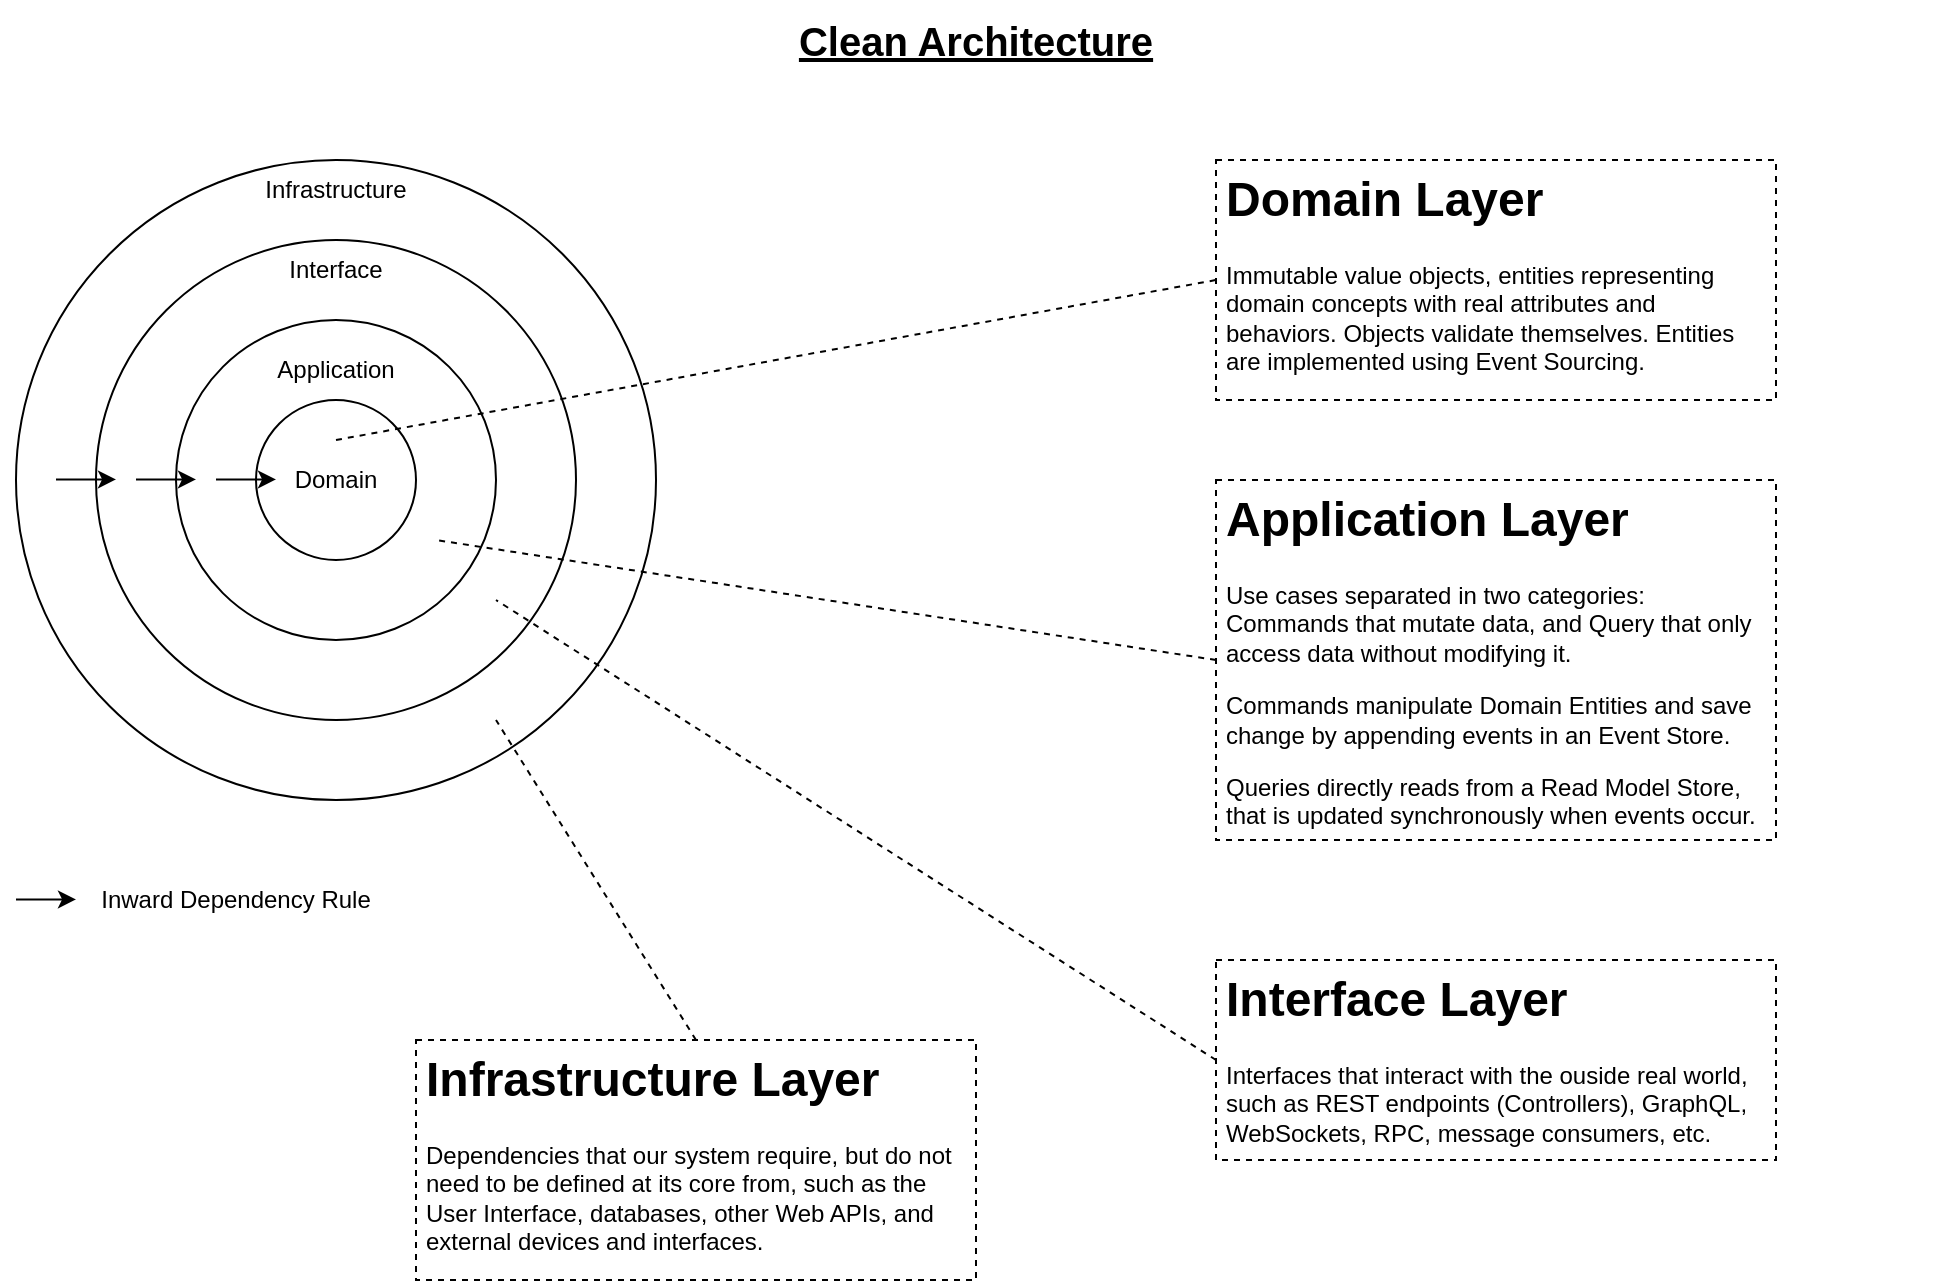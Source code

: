 <mxfile version="21.7.5" type="device" pages="2">
  <diagram name="Clean Architecture" id="S9JVjv3H8-90N14shU2X">
    <mxGraphModel dx="2058" dy="1180" grid="1" gridSize="10" guides="1" tooltips="1" connect="1" arrows="1" fold="1" page="1" pageScale="1" pageWidth="1100" pageHeight="850" math="0" shadow="0">
      <root>
        <mxCell id="0" />
        <mxCell id="1" parent="0" />
        <mxCell id="Jo8K_aWcBFUaihNxUHeg-21" value="" style="group;movable=0;resizable=0;rotatable=0;deletable=0;editable=0;locked=1;connectable=0;" parent="1" vertex="1" connectable="0">
          <mxGeometry x="80" y="120" width="320" height="320" as="geometry" />
        </mxCell>
        <mxCell id="Jo8K_aWcBFUaihNxUHeg-22" value="" style="group;movable=0;resizable=0;rotatable=0;deletable=0;editable=0;locked=1;connectable=0;" parent="Jo8K_aWcBFUaihNxUHeg-21" vertex="1" connectable="0">
          <mxGeometry width="320" height="320" as="geometry" />
        </mxCell>
        <mxCell id="Jo8K_aWcBFUaihNxUHeg-4" value="" style="ellipse;whiteSpace=wrap;html=1;aspect=fixed;container=0;movable=0;resizable=0;rotatable=0;deletable=0;editable=0;locked=1;connectable=0;" parent="Jo8K_aWcBFUaihNxUHeg-22" vertex="1">
          <mxGeometry width="320" height="320" as="geometry" />
        </mxCell>
        <mxCell id="Jo8K_aWcBFUaihNxUHeg-20" value="Infrastructure" style="text;html=1;strokeColor=none;fillColor=none;align=center;verticalAlign=middle;whiteSpace=wrap;rounded=0;movable=0;resizable=0;rotatable=0;deletable=0;editable=0;locked=1;connectable=0;" parent="Jo8K_aWcBFUaihNxUHeg-22" vertex="1">
          <mxGeometry x="80" width="160" height="30" as="geometry" />
        </mxCell>
        <mxCell id="Jo8K_aWcBFUaihNxUHeg-19" value="" style="group;movable=0;resizable=0;rotatable=0;deletable=0;editable=0;locked=1;connectable=0;" parent="Jo8K_aWcBFUaihNxUHeg-22" vertex="1" connectable="0">
          <mxGeometry x="40" y="40" width="240" height="240" as="geometry" />
        </mxCell>
        <mxCell id="Jo8K_aWcBFUaihNxUHeg-3" value="" style="ellipse;whiteSpace=wrap;html=1;aspect=fixed;container=0;movable=0;resizable=0;rotatable=0;deletable=0;editable=0;locked=1;connectable=0;" parent="Jo8K_aWcBFUaihNxUHeg-19" vertex="1">
          <mxGeometry width="240" height="240" as="geometry" />
        </mxCell>
        <mxCell id="Jo8K_aWcBFUaihNxUHeg-18" value="Interface" style="text;html=1;strokeColor=none;fillColor=none;align=center;verticalAlign=middle;whiteSpace=wrap;rounded=0;movable=0;resizable=0;rotatable=0;deletable=0;editable=0;locked=1;connectable=0;" parent="Jo8K_aWcBFUaihNxUHeg-19" vertex="1">
          <mxGeometry x="60" width="120" height="30" as="geometry" />
        </mxCell>
        <mxCell id="Jo8K_aWcBFUaihNxUHeg-17" value="" style="group;movable=0;resizable=0;rotatable=0;deletable=0;editable=0;locked=1;connectable=0;" parent="Jo8K_aWcBFUaihNxUHeg-19" vertex="1" connectable="0">
          <mxGeometry x="40" y="40" width="160" height="160" as="geometry" />
        </mxCell>
        <mxCell id="Jo8K_aWcBFUaihNxUHeg-2" value="" style="ellipse;whiteSpace=wrap;html=1;aspect=fixed;container=0;movable=0;resizable=0;rotatable=0;deletable=0;editable=0;locked=1;connectable=0;" parent="Jo8K_aWcBFUaihNxUHeg-17" vertex="1">
          <mxGeometry width="160" height="160" as="geometry" />
        </mxCell>
        <mxCell id="Jo8K_aWcBFUaihNxUHeg-16" value="Application" style="text;html=1;strokeColor=none;fillColor=none;align=center;verticalAlign=middle;whiteSpace=wrap;rounded=0;movable=0;resizable=0;rotatable=0;deletable=0;editable=0;locked=1;connectable=0;" parent="Jo8K_aWcBFUaihNxUHeg-17" vertex="1">
          <mxGeometry x="40" y="10" width="80" height="30" as="geometry" />
        </mxCell>
        <mxCell id="Jo8K_aWcBFUaihNxUHeg-1" value="Domain" style="ellipse;whiteSpace=wrap;html=1;aspect=fixed;container=0;movable=0;resizable=0;rotatable=0;deletable=0;editable=0;locked=1;connectable=0;" parent="Jo8K_aWcBFUaihNxUHeg-17" vertex="1">
          <mxGeometry x="40" y="40" width="80" height="80" as="geometry" />
        </mxCell>
        <mxCell id="Jo8K_aWcBFUaihNxUHeg-5" value="" style="endArrow=classic;html=1;rounded=0;movable=0;resizable=0;rotatable=0;deletable=0;editable=0;locked=1;connectable=0;" parent="Jo8K_aWcBFUaihNxUHeg-17" edge="1">
          <mxGeometry width="50" height="50" relative="1" as="geometry">
            <mxPoint x="20" y="79.71" as="sourcePoint" />
            <mxPoint x="50" y="79.71" as="targetPoint" />
          </mxGeometry>
        </mxCell>
        <mxCell id="Jo8K_aWcBFUaihNxUHeg-6" value="" style="endArrow=classic;html=1;rounded=0;movable=0;resizable=0;rotatable=0;deletable=0;editable=0;locked=1;connectable=0;" parent="Jo8K_aWcBFUaihNxUHeg-17" edge="1">
          <mxGeometry width="50" height="50" relative="1" as="geometry">
            <mxPoint x="-20" y="79.71" as="sourcePoint" />
            <mxPoint x="10" y="79.71" as="targetPoint" />
          </mxGeometry>
        </mxCell>
        <mxCell id="Jo8K_aWcBFUaihNxUHeg-23" value="" style="endArrow=classic;html=1;rounded=0;movable=0;resizable=0;rotatable=0;deletable=0;editable=0;locked=1;connectable=0;" parent="Jo8K_aWcBFUaihNxUHeg-19" edge="1">
          <mxGeometry width="50" height="50" relative="1" as="geometry">
            <mxPoint x="-20" y="119.71" as="sourcePoint" />
            <mxPoint x="10" y="119.71" as="targetPoint" />
          </mxGeometry>
        </mxCell>
        <mxCell id="Jo8K_aWcBFUaihNxUHeg-8" value="&lt;h1&gt;Domain Layer&lt;/h1&gt;&lt;p&gt;Immutable value objects, entities representing domain concepts with real attributes and behaviors. Objects validate themselves. Entities are implemented using Event Sourcing.&lt;/p&gt;" style="text;html=1;strokeColor=default;fillColor=none;spacing=5;spacingTop=-20;whiteSpace=wrap;overflow=hidden;rounded=0;dashed=1;movable=0;resizable=0;rotatable=0;deletable=0;editable=0;locked=1;connectable=0;" parent="1" vertex="1">
          <mxGeometry x="680" y="120" width="280" height="120" as="geometry" />
        </mxCell>
        <mxCell id="Jo8K_aWcBFUaihNxUHeg-9" value="&lt;h1&gt;Application Layer&lt;/h1&gt;&lt;p&gt;Use cases separated in two categories: Commands that mutate data, and Query that only access data without modifying it.&lt;/p&gt;&lt;p&gt;Commands manipulate Domain Entities and save change by appending events in an Event Store.&lt;/p&gt;&lt;p&gt;Queries directly reads from a Read Model Store, that is updated synchronously when events occur.&lt;/p&gt;" style="text;html=1;strokeColor=default;fillColor=none;spacing=5;spacingTop=-20;whiteSpace=wrap;overflow=hidden;rounded=0;dashed=1;movable=0;resizable=0;rotatable=0;deletable=0;editable=0;locked=1;connectable=0;" parent="1" vertex="1">
          <mxGeometry x="680" y="280" width="280" height="180" as="geometry" />
        </mxCell>
        <mxCell id="Jo8K_aWcBFUaihNxUHeg-12" value="Clean Architecture" style="text;html=1;strokeColor=none;fillColor=none;align=center;verticalAlign=middle;whiteSpace=wrap;rounded=0;fontSize=20;fontStyle=5;movable=0;resizable=0;rotatable=0;deletable=0;editable=0;locked=1;connectable=0;" parent="1" vertex="1">
          <mxGeometry x="80" y="40" width="960" height="40" as="geometry" />
        </mxCell>
        <mxCell id="Jo8K_aWcBFUaihNxUHeg-14" value="" style="endArrow=none;dashed=1;html=1;rounded=0;exitX=0;exitY=0.5;exitDx=0;exitDy=0;movable=0;resizable=0;rotatable=0;deletable=0;editable=0;locked=1;connectable=0;" parent="1" source="Jo8K_aWcBFUaihNxUHeg-9" edge="1">
          <mxGeometry width="50" height="50" relative="1" as="geometry">
            <mxPoint x="470" y="510" as="sourcePoint" />
            <mxPoint x="290" y="310" as="targetPoint" />
          </mxGeometry>
        </mxCell>
        <mxCell id="Jo8K_aWcBFUaihNxUHeg-13" value="" style="endArrow=none;dashed=1;html=1;rounded=0;entryX=0;entryY=0.5;entryDx=0;entryDy=0;movable=0;resizable=0;rotatable=0;deletable=0;editable=0;locked=1;connectable=0;" parent="1" target="Jo8K_aWcBFUaihNxUHeg-8" edge="1">
          <mxGeometry width="50" height="50" relative="1" as="geometry">
            <mxPoint x="240" y="260" as="sourcePoint" />
            <mxPoint x="580" y="380" as="targetPoint" />
          </mxGeometry>
        </mxCell>
        <mxCell id="Jo8K_aWcBFUaihNxUHeg-25" value="" style="group;movable=0;resizable=0;rotatable=0;deletable=0;editable=0;locked=1;connectable=0;" parent="1" vertex="1" connectable="0">
          <mxGeometry x="80" y="480" width="190" height="20" as="geometry" />
        </mxCell>
        <mxCell id="Jo8K_aWcBFUaihNxUHeg-7" value="" style="endArrow=classic;html=1;rounded=0;movable=0;resizable=0;rotatable=0;deletable=0;editable=0;locked=1;connectable=0;" parent="Jo8K_aWcBFUaihNxUHeg-25" edge="1">
          <mxGeometry width="50" height="50" relative="1" as="geometry">
            <mxPoint y="9.71" as="sourcePoint" />
            <mxPoint x="30" y="9.71" as="targetPoint" />
          </mxGeometry>
        </mxCell>
        <mxCell id="Jo8K_aWcBFUaihNxUHeg-24" value="Inward Dependency Rule" style="text;html=1;strokeColor=none;fillColor=none;align=center;verticalAlign=middle;whiteSpace=wrap;rounded=0;movable=0;resizable=0;rotatable=0;deletable=0;editable=0;locked=1;connectable=0;" parent="Jo8K_aWcBFUaihNxUHeg-25" vertex="1">
          <mxGeometry x="30" width="160" height="20" as="geometry" />
        </mxCell>
        <mxCell id="Jo8K_aWcBFUaihNxUHeg-26" value="&lt;h1&gt;Interface Layer&lt;/h1&gt;&lt;p&gt;Interfaces that interact with the ouside real world, such as REST endpoints (Controllers), GraphQL, WebSockets, RPC, message consumers, etc.&lt;/p&gt;" style="text;html=1;strokeColor=default;fillColor=none;spacing=5;spacingTop=-20;whiteSpace=wrap;overflow=hidden;rounded=0;dashed=1;movable=0;resizable=0;rotatable=0;deletable=0;editable=0;locked=1;connectable=0;" parent="1" vertex="1">
          <mxGeometry x="680" y="520" width="280" height="100" as="geometry" />
        </mxCell>
        <mxCell id="Jo8K_aWcBFUaihNxUHeg-27" value="" style="endArrow=none;dashed=1;html=1;rounded=0;exitX=0;exitY=0.5;exitDx=0;exitDy=0;movable=0;resizable=0;rotatable=0;deletable=0;editable=0;locked=1;connectable=0;" parent="1" source="Jo8K_aWcBFUaihNxUHeg-26" edge="1">
          <mxGeometry width="50" height="50" relative="1" as="geometry">
            <mxPoint x="690" y="380" as="sourcePoint" />
            <mxPoint x="320" y="340" as="targetPoint" />
          </mxGeometry>
        </mxCell>
        <mxCell id="Jo8K_aWcBFUaihNxUHeg-28" value="&lt;h1&gt;Infrastructure Layer&lt;/h1&gt;&lt;p&gt;Dependencies that our system require, but do not need to be defined at its core from, such as the User Interface, databases, other Web APIs, and external devices and interfaces.&lt;/p&gt;" style="text;html=1;strokeColor=default;fillColor=none;spacing=5;spacingTop=-20;whiteSpace=wrap;overflow=hidden;rounded=0;dashed=1;movable=0;resizable=0;rotatable=0;deletable=0;editable=0;locked=1;connectable=0;" parent="1" vertex="1">
          <mxGeometry x="280" y="560" width="280" height="120" as="geometry" />
        </mxCell>
        <mxCell id="Jo8K_aWcBFUaihNxUHeg-29" value="" style="endArrow=none;dashed=1;html=1;rounded=0;exitX=0.5;exitY=0;exitDx=0;exitDy=0;movable=0;resizable=0;rotatable=0;deletable=0;editable=0;locked=1;connectable=0;" parent="1" source="Jo8K_aWcBFUaihNxUHeg-28" edge="1">
          <mxGeometry width="50" height="50" relative="1" as="geometry">
            <mxPoint x="370" y="590" as="sourcePoint" />
            <mxPoint x="320" y="400" as="targetPoint" />
          </mxGeometry>
        </mxCell>
      </root>
    </mxGraphModel>
  </diagram>
  <diagram id="-uwCynFV_P3oroNt9_MQ" name="Data Flow">
    <mxGraphModel dx="2058" dy="1180" grid="1" gridSize="10" guides="1" tooltips="1" connect="1" arrows="1" fold="1" page="1" pageScale="1" pageWidth="1100" pageHeight="850" math="0" shadow="0">
      <root>
        <mxCell id="0" />
        <mxCell id="1" parent="0" />
        <mxCell id="Gw9PLTTSfMev2ZYXezQW-1" value="Data Flow" style="text;html=1;strokeColor=none;fillColor=none;align=center;verticalAlign=middle;whiteSpace=wrap;rounded=0;fontSize=20;fontStyle=5;movable=0;resizable=0;rotatable=0;deletable=0;editable=0;locked=1;connectable=0;" parent="1" vertex="1">
          <mxGeometry x="80" y="40" width="960" height="40" as="geometry" />
        </mxCell>
        <mxCell id="88XPEkvT-nrnCszXH6Rt-8" style="edgeStyle=orthogonalEdgeStyle;rounded=0;orthogonalLoop=1;jettySize=auto;html=1;exitX=1;exitY=0.5;exitDx=0;exitDy=0;entryX=0;entryY=0.5;entryDx=0;entryDy=0;elbow=vertical;movable=0;resizable=0;rotatable=0;deletable=0;editable=0;locked=1;connectable=0;" parent="1" source="88XPEkvT-nrnCszXH6Rt-1" target="88XPEkvT-nrnCszXH6Rt-3" edge="1">
          <mxGeometry relative="1" as="geometry" />
        </mxCell>
        <mxCell id="88XPEkvT-nrnCszXH6Rt-9" style="edgeStyle=orthogonalEdgeStyle;rounded=0;orthogonalLoop=1;jettySize=auto;html=1;exitX=0.75;exitY=1;exitDx=0;exitDy=0;entryX=0;entryY=0.5;entryDx=0;entryDy=0;movable=0;resizable=0;rotatable=0;deletable=0;editable=0;locked=1;connectable=0;" parent="1" source="88XPEkvT-nrnCszXH6Rt-1" target="88XPEkvT-nrnCszXH6Rt-4" edge="1">
          <mxGeometry relative="1" as="geometry" />
        </mxCell>
        <mxCell id="88XPEkvT-nrnCszXH6Rt-11" style="edgeStyle=orthogonalEdgeStyle;rounded=0;orthogonalLoop=1;jettySize=auto;html=1;exitX=0.5;exitY=1;exitDx=0;exitDy=0;entryX=0;entryY=0.5;entryDx=0;entryDy=0;movable=0;resizable=0;rotatable=0;deletable=0;editable=0;locked=1;connectable=0;" parent="1" source="88XPEkvT-nrnCszXH6Rt-1" target="88XPEkvT-nrnCszXH6Rt-5" edge="1">
          <mxGeometry relative="1" as="geometry" />
        </mxCell>
        <mxCell id="aY6is8ejszGApngBs0uo-36" style="edgeStyle=orthogonalEdgeStyle;rounded=0;orthogonalLoop=1;jettySize=auto;html=1;exitX=0.25;exitY=1;exitDx=0;exitDy=0;entryX=0;entryY=0.5;entryDx=0;entryDy=0;movable=0;resizable=0;rotatable=0;deletable=0;editable=0;locked=1;connectable=0;" parent="1" source="88XPEkvT-nrnCszXH6Rt-1" target="88XPEkvT-nrnCszXH6Rt-6" edge="1">
          <mxGeometry relative="1" as="geometry">
            <mxPoint x="170" y="440" as="targetPoint" />
          </mxGeometry>
        </mxCell>
        <mxCell id="88XPEkvT-nrnCszXH6Rt-1" value="User Interface&lt;br&gt;(ex.: Vue.js 3)" style="rounded=1;whiteSpace=wrap;html=1;movable=0;resizable=0;rotatable=0;deletable=0;editable=0;locked=1;connectable=0;" parent="1" vertex="1">
          <mxGeometry x="80" y="150" width="120" height="60" as="geometry" />
        </mxCell>
        <mxCell id="88XPEkvT-nrnCszXH6Rt-12" style="edgeStyle=orthogonalEdgeStyle;rounded=0;orthogonalLoop=1;jettySize=auto;html=1;exitX=1;exitY=0.5;exitDx=0;exitDy=0;entryX=0;entryY=0.5;entryDx=0;entryDy=0;movable=0;resizable=0;rotatable=0;deletable=0;editable=0;locked=1;connectable=0;" parent="1" source="88XPEkvT-nrnCszXH6Rt-2" target="88XPEkvT-nrnCszXH6Rt-7" edge="1">
          <mxGeometry relative="1" as="geometry" />
        </mxCell>
        <mxCell id="88XPEkvT-nrnCszXH6Rt-2" value="External System" style="rounded=1;whiteSpace=wrap;html=1;movable=0;resizable=0;rotatable=0;deletable=0;editable=0;locked=1;connectable=0;" parent="1" vertex="1">
          <mxGeometry x="80" y="470" width="120" height="60" as="geometry" />
        </mxCell>
        <mxCell id="88XPEkvT-nrnCszXH6Rt-3" value="REST Endpoint" style="rounded=1;whiteSpace=wrap;html=1;movable=0;resizable=0;rotatable=0;deletable=0;editable=0;locked=1;connectable=0;" parent="1" vertex="1">
          <mxGeometry x="280" y="160" width="120" height="40" as="geometry" />
        </mxCell>
        <mxCell id="88XPEkvT-nrnCszXH6Rt-4" value="GraphQL" style="rounded=1;whiteSpace=wrap;html=1;movable=0;resizable=0;rotatable=0;deletable=0;editable=0;locked=1;connectable=0;" parent="1" vertex="1">
          <mxGeometry x="280" y="240" width="120" height="40" as="geometry" />
        </mxCell>
        <mxCell id="88XPEkvT-nrnCszXH6Rt-5" value="WebSockets" style="rounded=1;whiteSpace=wrap;html=1;movable=0;resizable=0;rotatable=0;deletable=0;editable=0;locked=1;connectable=0;" parent="1" vertex="1">
          <mxGeometry x="280" y="320" width="120" height="40" as="geometry" />
        </mxCell>
        <mxCell id="88XPEkvT-nrnCszXH6Rt-6" value="RPC" style="rounded=1;whiteSpace=wrap;html=1;movable=0;resizable=0;rotatable=0;deletable=0;editable=0;locked=1;connectable=0;" parent="1" vertex="1">
          <mxGeometry x="280" y="400" width="120" height="40" as="geometry" />
        </mxCell>
        <mxCell id="88XPEkvT-nrnCszXH6Rt-7" value="Message Consumers" style="rounded=1;whiteSpace=wrap;html=1;movable=0;resizable=0;rotatable=0;deletable=0;editable=0;locked=1;connectable=0;" parent="1" vertex="1">
          <mxGeometry x="280" y="480" width="120" height="40" as="geometry" />
        </mxCell>
        <mxCell id="aY6is8ejszGApngBs0uo-14" value="manipulate" style="edgeStyle=orthogonalEdgeStyle;rounded=0;orthogonalLoop=1;jettySize=auto;html=1;exitX=1;exitY=0.5;exitDx=0;exitDy=0;entryX=0;entryY=0.5;entryDx=0;entryDy=0;fontStyle=2;movable=0;resizable=0;rotatable=0;deletable=0;editable=0;locked=1;connectable=0;" parent="1" source="aY6is8ejszGApngBs0uo-1" target="aY6is8ejszGApngBs0uo-13" edge="1">
          <mxGeometry x="0.25" relative="1" as="geometry">
            <mxPoint as="offset" />
          </mxGeometry>
        </mxCell>
        <mxCell id="aY6is8ejszGApngBs0uo-1" value="Commands" style="rounded=1;whiteSpace=wrap;html=1;movable=0;resizable=0;rotatable=0;deletable=0;editable=0;locked=1;connectable=0;" parent="1" vertex="1">
          <mxGeometry x="600" y="160" width="120" height="40" as="geometry" />
        </mxCell>
        <mxCell id="aY6is8ejszGApngBs0uo-9" value="read from" style="edgeStyle=orthogonalEdgeStyle;rounded=0;orthogonalLoop=1;jettySize=auto;html=1;exitX=0.5;exitY=1;exitDx=0;exitDy=0;entryX=0.5;entryY=0;entryDx=0;entryDy=0;entryPerimeter=0;fontStyle=2;movable=0;resizable=0;rotatable=0;deletable=0;editable=0;locked=1;connectable=0;" parent="1" source="aY6is8ejszGApngBs0uo-2" target="aY6is8ejszGApngBs0uo-8" edge="1">
          <mxGeometry relative="1" as="geometry">
            <Array as="points">
              <mxPoint x="660" y="400" />
            </Array>
          </mxGeometry>
        </mxCell>
        <mxCell id="aY6is8ejszGApngBs0uo-2" value="Queries" style="rounded=1;whiteSpace=wrap;html=1;movable=0;resizable=0;rotatable=0;deletable=0;editable=0;locked=1;connectable=0;" parent="1" vertex="1">
          <mxGeometry x="600" y="240" width="120" height="40" as="geometry" />
        </mxCell>
        <mxCell id="aY6is8ejszGApngBs0uo-8" value="Read Models" style="shape=cylinder3;whiteSpace=wrap;html=1;boundedLbl=1;backgroundOutline=1;size=15;movable=0;resizable=0;rotatable=0;deletable=0;editable=0;locked=1;connectable=0;" parent="1" vertex="1">
          <mxGeometry x="630" y="440" width="60" height="80" as="geometry" />
        </mxCell>
        <mxCell id="aY6is8ejszGApngBs0uo-20" value="generate" style="edgeStyle=orthogonalEdgeStyle;rounded=0;orthogonalLoop=1;jettySize=auto;html=1;exitX=0.5;exitY=1;exitDx=0;exitDy=0;fontStyle=2;movable=0;resizable=0;rotatable=0;deletable=0;editable=0;locked=1;connectable=0;" parent="1" source="aY6is8ejszGApngBs0uo-13" target="aY6is8ejszGApngBs0uo-19" edge="1">
          <mxGeometry relative="1" as="geometry" />
        </mxCell>
        <mxCell id="aY6is8ejszGApngBs0uo-13" value="Domain Entities" style="rounded=1;whiteSpace=wrap;html=1;movable=0;resizable=0;rotatable=0;deletable=0;editable=0;locked=1;connectable=0;" parent="1" vertex="1">
          <mxGeometry x="880" y="160" width="120" height="40" as="geometry" />
        </mxCell>
        <mxCell id="aY6is8ejszGApngBs0uo-22" value="synchronises" style="edgeStyle=orthogonalEdgeStyle;rounded=0;orthogonalLoop=1;jettySize=auto;html=1;exitX=0;exitY=0.5;exitDx=0;exitDy=0;exitPerimeter=0;entryX=1;entryY=0.5;entryDx=0;entryDy=0;entryPerimeter=0;fontStyle=2;movable=0;resizable=0;rotatable=0;deletable=0;editable=0;locked=1;connectable=0;dashed=1;endArrow=open;endFill=0;" parent="1" source="aY6is8ejszGApngBs0uo-18" target="aY6is8ejszGApngBs0uo-8" edge="1">
          <mxGeometry relative="1" as="geometry">
            <mxPoint as="offset" />
          </mxGeometry>
        </mxCell>
        <mxCell id="aY6is8ejszGApngBs0uo-23" value="publishes events consumed by" style="edgeStyle=orthogonalEdgeStyle;rounded=0;orthogonalLoop=1;jettySize=auto;html=1;exitX=0.5;exitY=1;exitDx=0;exitDy=0;exitPerimeter=0;entryX=0.5;entryY=1;entryDx=0;entryDy=0;endArrow=open;endFill=0;dashed=1;fontStyle=2;movable=0;resizable=0;rotatable=0;deletable=0;editable=0;locked=1;connectable=0;" parent="1" source="aY6is8ejszGApngBs0uo-18" target="88XPEkvT-nrnCszXH6Rt-2" edge="1">
          <mxGeometry relative="1" as="geometry">
            <Array as="points">
              <mxPoint x="940" y="640" />
              <mxPoint x="140" y="640" />
            </Array>
          </mxGeometry>
        </mxCell>
        <mxCell id="aY6is8ejszGApngBs0uo-18" value="Event Store" style="shape=cylinder3;whiteSpace=wrap;html=1;boundedLbl=1;backgroundOutline=1;size=15;movable=0;resizable=0;rotatable=0;deletable=0;editable=0;locked=1;connectable=0;" parent="1" vertex="1">
          <mxGeometry x="910" y="440" width="60" height="80" as="geometry" />
        </mxCell>
        <mxCell id="aY6is8ejszGApngBs0uo-21" value="saved to" style="edgeStyle=orthogonalEdgeStyle;rounded=0;orthogonalLoop=1;jettySize=auto;html=1;exitX=0.5;exitY=1;exitDx=0;exitDy=0;entryX=0.5;entryY=0;entryDx=0;entryDy=0;entryPerimeter=0;fontStyle=2;movable=0;resizable=0;rotatable=0;deletable=0;editable=0;locked=1;connectable=0;" parent="1" source="aY6is8ejszGApngBs0uo-19" target="aY6is8ejszGApngBs0uo-18" edge="1">
          <mxGeometry relative="1" as="geometry" />
        </mxCell>
        <mxCell id="aY6is8ejszGApngBs0uo-19" value="Domain Events" style="rounded=1;whiteSpace=wrap;html=1;movable=0;resizable=0;rotatable=0;deletable=0;editable=0;locked=1;connectable=0;" parent="1" vertex="1">
          <mxGeometry x="880" y="280" width="120" height="40" as="geometry" />
        </mxCell>
        <mxCell id="aY6is8ejszGApngBs0uo-28" value="" style="group;movable=0;resizable=0;rotatable=0;deletable=0;editable=0;locked=1;connectable=0;" parent="1" vertex="1" connectable="0">
          <mxGeometry x="240" y="120" width="200" height="440" as="geometry" />
        </mxCell>
        <mxCell id="aY6is8ejszGApngBs0uo-27" value="" style="rounded=0;whiteSpace=wrap;html=1;fillColor=none;dashed=1;movable=0;resizable=0;rotatable=0;deletable=0;editable=0;locked=1;connectable=0;" parent="aY6is8ejszGApngBs0uo-28" vertex="1">
          <mxGeometry width="200" height="440" as="geometry" />
        </mxCell>
        <mxCell id="aY6is8ejszGApngBs0uo-25" value="Web Interfaces" style="text;html=1;strokeColor=none;fillColor=none;align=center;verticalAlign=middle;whiteSpace=wrap;rounded=0;fontStyle=5;movable=0;resizable=0;rotatable=0;deletable=0;editable=0;locked=1;connectable=0;" parent="aY6is8ejszGApngBs0uo-28" vertex="1">
          <mxGeometry x="40" width="120" height="40" as="geometry" />
        </mxCell>
        <mxCell id="aY6is8ejszGApngBs0uo-34" value="" style="group;movable=0;resizable=0;rotatable=0;deletable=0;editable=0;locked=1;connectable=0;" parent="1" vertex="1" connectable="0">
          <mxGeometry x="560" y="120" width="200" height="200" as="geometry" />
        </mxCell>
        <mxCell id="aY6is8ejszGApngBs0uo-29" value="" style="rounded=0;whiteSpace=wrap;html=1;fillColor=none;dashed=1;movable=0;resizable=0;rotatable=0;deletable=0;editable=0;locked=1;connectable=0;" parent="aY6is8ejszGApngBs0uo-34" vertex="1">
          <mxGeometry width="200" height="200" as="geometry" />
        </mxCell>
        <mxCell id="aY6is8ejszGApngBs0uo-33" value="Application Core" style="text;html=1;strokeColor=none;fillColor=none;align=center;verticalAlign=middle;whiteSpace=wrap;rounded=0;fontStyle=5;movable=0;resizable=0;rotatable=0;deletable=0;editable=0;locked=1;connectable=0;" parent="aY6is8ejszGApngBs0uo-34" vertex="1">
          <mxGeometry x="40" width="120" height="40" as="geometry" />
        </mxCell>
        <mxCell id="aY6is8ejszGApngBs0uo-37" value="call" style="edgeStyle=orthogonalEdgeStyle;rounded=0;orthogonalLoop=1;jettySize=auto;html=1;exitX=1;exitY=0.5;exitDx=0;exitDy=0;entryX=0;entryY=0.5;entryDx=0;entryDy=0;fontStyle=2;movable=0;resizable=0;rotatable=0;deletable=0;editable=0;locked=1;connectable=0;" parent="1" source="aY6is8ejszGApngBs0uo-27" target="aY6is8ejszGApngBs0uo-29" edge="1">
          <mxGeometry relative="1" as="geometry" />
        </mxCell>
      </root>
    </mxGraphModel>
  </diagram>
</mxfile>
